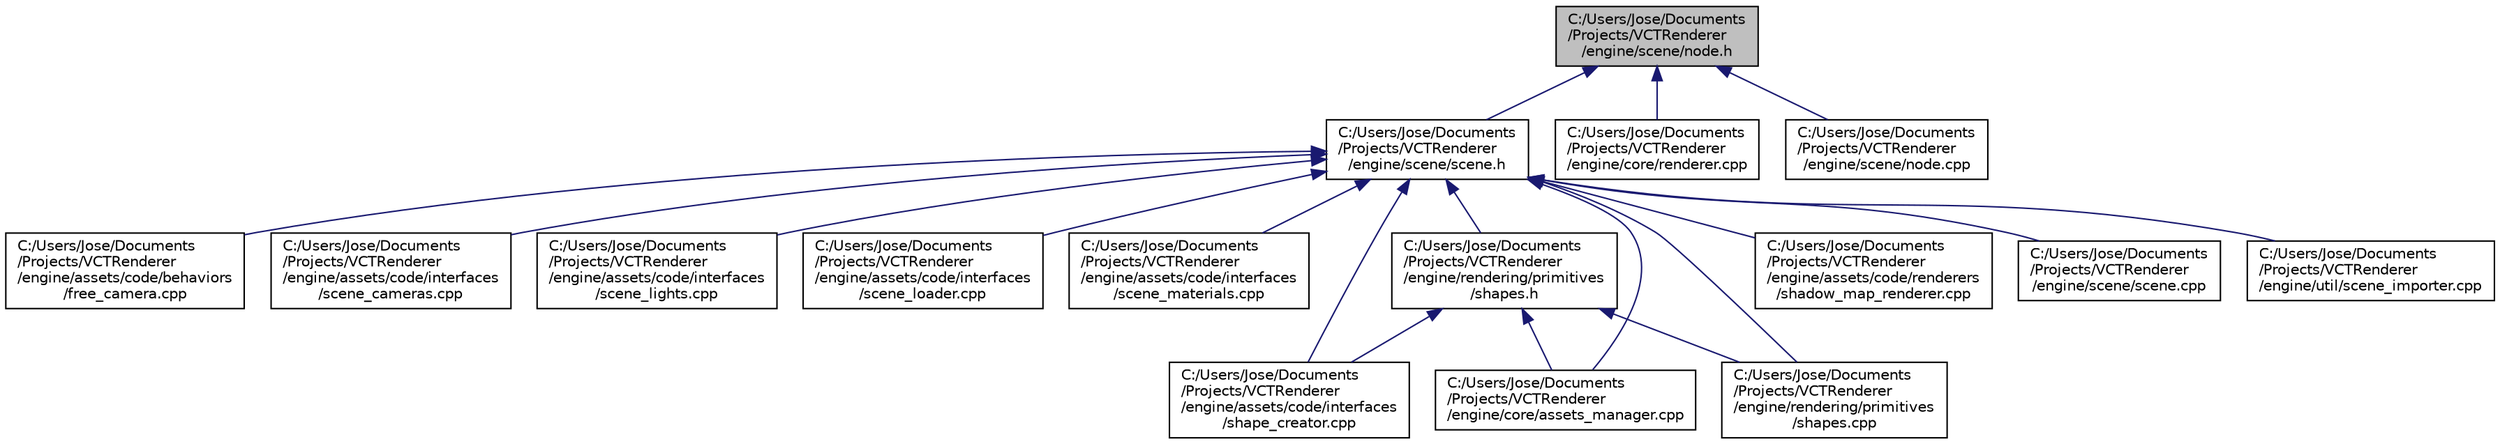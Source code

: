 digraph "C:/Users/Jose/Documents/Projects/VCTRenderer/engine/scene/node.h"
{
 // INTERACTIVE_SVG=YES
 // LATEX_PDF_SIZE
  edge [fontname="Helvetica",fontsize="10",labelfontname="Helvetica",labelfontsize="10"];
  node [fontname="Helvetica",fontsize="10",shape=record];
  Node1 [label="C:/Users/Jose/Documents\l/Projects/VCTRenderer\l/engine/scene/node.h",height=0.2,width=0.4,color="black", fillcolor="grey75", style="filled", fontcolor="black",tooltip=" "];
  Node1 -> Node2 [dir="back",color="midnightblue",fontsize="10",style="solid",fontname="Helvetica"];
  Node2 [label="C:/Users/Jose/Documents\l/Projects/VCTRenderer\l/engine/scene/scene.h",height=0.2,width=0.4,color="black", fillcolor="white", style="filled",URL="$scene_8h.html",tooltip=" "];
  Node2 -> Node3 [dir="back",color="midnightblue",fontsize="10",style="solid",fontname="Helvetica"];
  Node3 [label="C:/Users/Jose/Documents\l/Projects/VCTRenderer\l/engine/assets/code/behaviors\l/free_camera.cpp",height=0.2,width=0.4,color="black", fillcolor="white", style="filled",URL="$free__camera_8cpp.html",tooltip=" "];
  Node2 -> Node4 [dir="back",color="midnightblue",fontsize="10",style="solid",fontname="Helvetica"];
  Node4 [label="C:/Users/Jose/Documents\l/Projects/VCTRenderer\l/engine/assets/code/interfaces\l/scene_cameras.cpp",height=0.2,width=0.4,color="black", fillcolor="white", style="filled",URL="$scene__cameras_8cpp.html",tooltip=" "];
  Node2 -> Node5 [dir="back",color="midnightblue",fontsize="10",style="solid",fontname="Helvetica"];
  Node5 [label="C:/Users/Jose/Documents\l/Projects/VCTRenderer\l/engine/assets/code/interfaces\l/scene_lights.cpp",height=0.2,width=0.4,color="black", fillcolor="white", style="filled",URL="$scene__lights_8cpp.html",tooltip=" "];
  Node2 -> Node6 [dir="back",color="midnightblue",fontsize="10",style="solid",fontname="Helvetica"];
  Node6 [label="C:/Users/Jose/Documents\l/Projects/VCTRenderer\l/engine/assets/code/interfaces\l/scene_loader.cpp",height=0.2,width=0.4,color="black", fillcolor="white", style="filled",URL="$scene__loader_8cpp.html",tooltip=" "];
  Node2 -> Node7 [dir="back",color="midnightblue",fontsize="10",style="solid",fontname="Helvetica"];
  Node7 [label="C:/Users/Jose/Documents\l/Projects/VCTRenderer\l/engine/assets/code/interfaces\l/scene_materials.cpp",height=0.2,width=0.4,color="black", fillcolor="white", style="filled",URL="$scene__materials_8cpp.html",tooltip=" "];
  Node2 -> Node8 [dir="back",color="midnightblue",fontsize="10",style="solid",fontname="Helvetica"];
  Node8 [label="C:/Users/Jose/Documents\l/Projects/VCTRenderer\l/engine/assets/code/interfaces\l/shape_creator.cpp",height=0.2,width=0.4,color="black", fillcolor="white", style="filled",URL="$shape__creator_8cpp.html",tooltip=" "];
  Node2 -> Node9 [dir="back",color="midnightblue",fontsize="10",style="solid",fontname="Helvetica"];
  Node9 [label="C:/Users/Jose/Documents\l/Projects/VCTRenderer\l/engine/rendering/primitives\l/shapes.h",height=0.2,width=0.4,color="black", fillcolor="white", style="filled",URL="$shapes_8h.html",tooltip=" "];
  Node9 -> Node8 [dir="back",color="midnightblue",fontsize="10",style="solid",fontname="Helvetica"];
  Node9 -> Node10 [dir="back",color="midnightblue",fontsize="10",style="solid",fontname="Helvetica"];
  Node10 [label="C:/Users/Jose/Documents\l/Projects/VCTRenderer\l/engine/core/assets_manager.cpp",height=0.2,width=0.4,color="black", fillcolor="white", style="filled",URL="$assets__manager_8cpp.html",tooltip=" "];
  Node9 -> Node11 [dir="back",color="midnightblue",fontsize="10",style="solid",fontname="Helvetica"];
  Node11 [label="C:/Users/Jose/Documents\l/Projects/VCTRenderer\l/engine/rendering/primitives\l/shapes.cpp",height=0.2,width=0.4,color="black", fillcolor="white", style="filled",URL="$shapes_8cpp.html",tooltip=" "];
  Node2 -> Node12 [dir="back",color="midnightblue",fontsize="10",style="solid",fontname="Helvetica"];
  Node12 [label="C:/Users/Jose/Documents\l/Projects/VCTRenderer\l/engine/assets/code/renderers\l/shadow_map_renderer.cpp",height=0.2,width=0.4,color="black", fillcolor="white", style="filled",URL="$shadow__map__renderer_8cpp.html",tooltip=" "];
  Node2 -> Node10 [dir="back",color="midnightblue",fontsize="10",style="solid",fontname="Helvetica"];
  Node2 -> Node11 [dir="back",color="midnightblue",fontsize="10",style="solid",fontname="Helvetica"];
  Node2 -> Node13 [dir="back",color="midnightblue",fontsize="10",style="solid",fontname="Helvetica"];
  Node13 [label="C:/Users/Jose/Documents\l/Projects/VCTRenderer\l/engine/scene/scene.cpp",height=0.2,width=0.4,color="black", fillcolor="white", style="filled",URL="$scene_8cpp.html",tooltip=" "];
  Node2 -> Node14 [dir="back",color="midnightblue",fontsize="10",style="solid",fontname="Helvetica"];
  Node14 [label="C:/Users/Jose/Documents\l/Projects/VCTRenderer\l/engine/util/scene_importer.cpp",height=0.2,width=0.4,color="black", fillcolor="white", style="filled",URL="$scene__importer_8cpp.html",tooltip=" "];
  Node1 -> Node15 [dir="back",color="midnightblue",fontsize="10",style="solid",fontname="Helvetica"];
  Node15 [label="C:/Users/Jose/Documents\l/Projects/VCTRenderer\l/engine/core/renderer.cpp",height=0.2,width=0.4,color="black", fillcolor="white", style="filled",URL="$renderer_8cpp.html",tooltip=" "];
  Node1 -> Node16 [dir="back",color="midnightblue",fontsize="10",style="solid",fontname="Helvetica"];
  Node16 [label="C:/Users/Jose/Documents\l/Projects/VCTRenderer\l/engine/scene/node.cpp",height=0.2,width=0.4,color="black", fillcolor="white", style="filled",URL="$node_8cpp.html",tooltip=" "];
}
